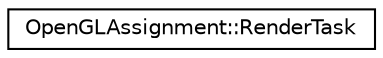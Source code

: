 digraph "Graphical Class Hierarchy"
{
 // LATEX_PDF_SIZE
  edge [fontname="Helvetica",fontsize="10",labelfontname="Helvetica",labelfontsize="10"];
  node [fontname="Helvetica",fontsize="10",shape=record];
  rankdir="LR";
  Node0 [label="OpenGLAssignment::RenderTask",height=0.2,width=0.4,color="black", fillcolor="white", style="filled",URL="$class_open_g_l_assignment_1_1_render_task.html",tooltip=" "];
}
